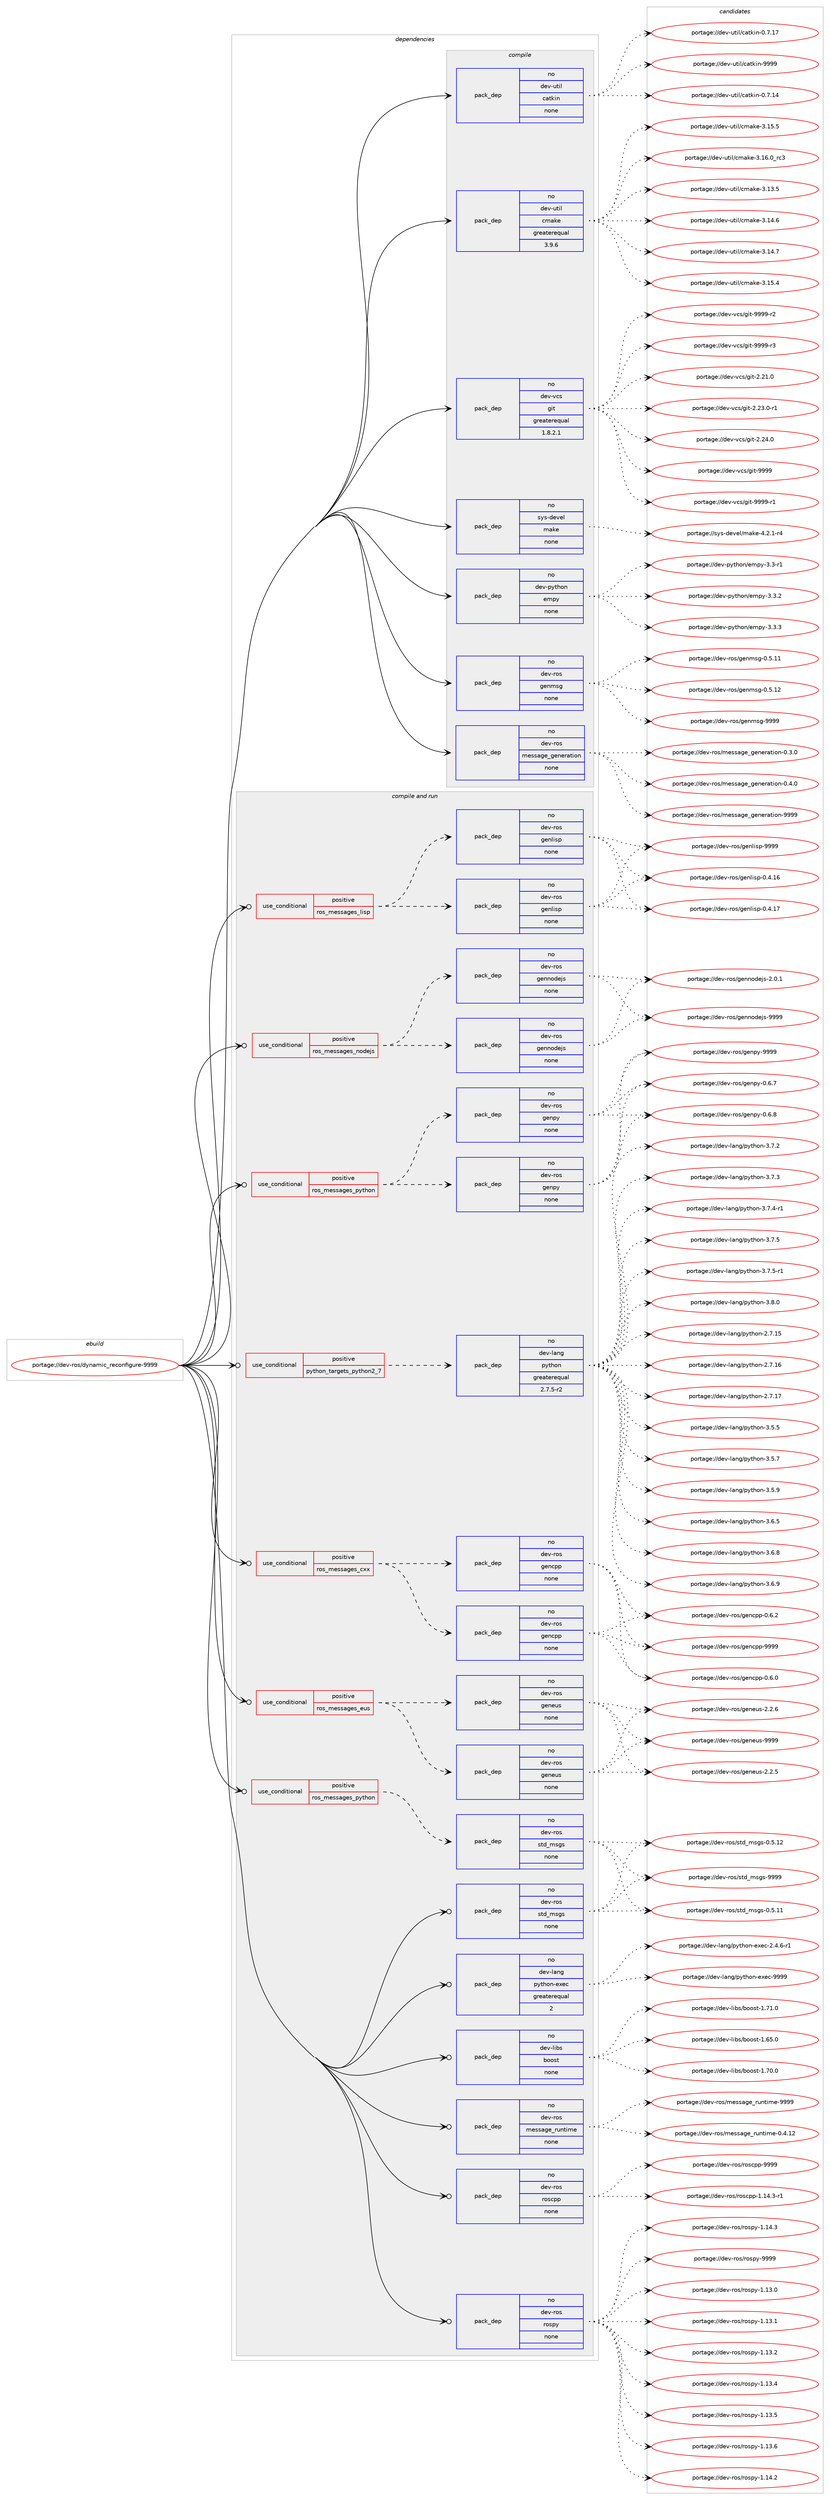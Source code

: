 digraph prolog {

# *************
# Graph options
# *************

newrank=true;
concentrate=true;
compound=true;
graph [rankdir=LR,fontname=Helvetica,fontsize=10,ranksep=1.5];#, ranksep=2.5, nodesep=0.2];
edge  [arrowhead=vee];
node  [fontname=Helvetica,fontsize=10];

# **********
# The ebuild
# **********

subgraph cluster_leftcol {
color=gray;
rank=same;
label=<<i>ebuild</i>>;
id [label="portage://dev-ros/dynamic_reconfigure-9999", color=red, width=4, href="../dev-ros/dynamic_reconfigure-9999.svg"];
}

# ****************
# The dependencies
# ****************

subgraph cluster_midcol {
color=gray;
label=<<i>dependencies</i>>;
subgraph cluster_compile {
fillcolor="#eeeeee";
style=filled;
label=<<i>compile</i>>;
subgraph pack140625 {
dependency186509 [label=<<TABLE BORDER="0" CELLBORDER="1" CELLSPACING="0" CELLPADDING="4" WIDTH="220"><TR><TD ROWSPAN="6" CELLPADDING="30">pack_dep</TD></TR><TR><TD WIDTH="110">no</TD></TR><TR><TD>dev-python</TD></TR><TR><TD>empy</TD></TR><TR><TD>none</TD></TR><TR><TD></TD></TR></TABLE>>, shape=none, color=blue];
}
id:e -> dependency186509:w [weight=20,style="solid",arrowhead="vee"];
subgraph pack140626 {
dependency186510 [label=<<TABLE BORDER="0" CELLBORDER="1" CELLSPACING="0" CELLPADDING="4" WIDTH="220"><TR><TD ROWSPAN="6" CELLPADDING="30">pack_dep</TD></TR><TR><TD WIDTH="110">no</TD></TR><TR><TD>dev-ros</TD></TR><TR><TD>genmsg</TD></TR><TR><TD>none</TD></TR><TR><TD></TD></TR></TABLE>>, shape=none, color=blue];
}
id:e -> dependency186510:w [weight=20,style="solid",arrowhead="vee"];
subgraph pack140627 {
dependency186511 [label=<<TABLE BORDER="0" CELLBORDER="1" CELLSPACING="0" CELLPADDING="4" WIDTH="220"><TR><TD ROWSPAN="6" CELLPADDING="30">pack_dep</TD></TR><TR><TD WIDTH="110">no</TD></TR><TR><TD>dev-ros</TD></TR><TR><TD>message_generation</TD></TR><TR><TD>none</TD></TR><TR><TD></TD></TR></TABLE>>, shape=none, color=blue];
}
id:e -> dependency186511:w [weight=20,style="solid",arrowhead="vee"];
subgraph pack140628 {
dependency186512 [label=<<TABLE BORDER="0" CELLBORDER="1" CELLSPACING="0" CELLPADDING="4" WIDTH="220"><TR><TD ROWSPAN="6" CELLPADDING="30">pack_dep</TD></TR><TR><TD WIDTH="110">no</TD></TR><TR><TD>dev-util</TD></TR><TR><TD>catkin</TD></TR><TR><TD>none</TD></TR><TR><TD></TD></TR></TABLE>>, shape=none, color=blue];
}
id:e -> dependency186512:w [weight=20,style="solid",arrowhead="vee"];
subgraph pack140629 {
dependency186513 [label=<<TABLE BORDER="0" CELLBORDER="1" CELLSPACING="0" CELLPADDING="4" WIDTH="220"><TR><TD ROWSPAN="6" CELLPADDING="30">pack_dep</TD></TR><TR><TD WIDTH="110">no</TD></TR><TR><TD>dev-util</TD></TR><TR><TD>cmake</TD></TR><TR><TD>greaterequal</TD></TR><TR><TD>3.9.6</TD></TR></TABLE>>, shape=none, color=blue];
}
id:e -> dependency186513:w [weight=20,style="solid",arrowhead="vee"];
subgraph pack140630 {
dependency186514 [label=<<TABLE BORDER="0" CELLBORDER="1" CELLSPACING="0" CELLPADDING="4" WIDTH="220"><TR><TD ROWSPAN="6" CELLPADDING="30">pack_dep</TD></TR><TR><TD WIDTH="110">no</TD></TR><TR><TD>dev-vcs</TD></TR><TR><TD>git</TD></TR><TR><TD>greaterequal</TD></TR><TR><TD>1.8.2.1</TD></TR></TABLE>>, shape=none, color=blue];
}
id:e -> dependency186514:w [weight=20,style="solid",arrowhead="vee"];
subgraph pack140631 {
dependency186515 [label=<<TABLE BORDER="0" CELLBORDER="1" CELLSPACING="0" CELLPADDING="4" WIDTH="220"><TR><TD ROWSPAN="6" CELLPADDING="30">pack_dep</TD></TR><TR><TD WIDTH="110">no</TD></TR><TR><TD>sys-devel</TD></TR><TR><TD>make</TD></TR><TR><TD>none</TD></TR><TR><TD></TD></TR></TABLE>>, shape=none, color=blue];
}
id:e -> dependency186515:w [weight=20,style="solid",arrowhead="vee"];
}
subgraph cluster_compileandrun {
fillcolor="#eeeeee";
style=filled;
label=<<i>compile and run</i>>;
subgraph cond42454 {
dependency186516 [label=<<TABLE BORDER="0" CELLBORDER="1" CELLSPACING="0" CELLPADDING="4"><TR><TD ROWSPAN="3" CELLPADDING="10">use_conditional</TD></TR><TR><TD>positive</TD></TR><TR><TD>python_targets_python2_7</TD></TR></TABLE>>, shape=none, color=red];
subgraph pack140632 {
dependency186517 [label=<<TABLE BORDER="0" CELLBORDER="1" CELLSPACING="0" CELLPADDING="4" WIDTH="220"><TR><TD ROWSPAN="6" CELLPADDING="30">pack_dep</TD></TR><TR><TD WIDTH="110">no</TD></TR><TR><TD>dev-lang</TD></TR><TR><TD>python</TD></TR><TR><TD>greaterequal</TD></TR><TR><TD>2.7.5-r2</TD></TR></TABLE>>, shape=none, color=blue];
}
dependency186516:e -> dependency186517:w [weight=20,style="dashed",arrowhead="vee"];
}
id:e -> dependency186516:w [weight=20,style="solid",arrowhead="odotvee"];
subgraph cond42455 {
dependency186518 [label=<<TABLE BORDER="0" CELLBORDER="1" CELLSPACING="0" CELLPADDING="4"><TR><TD ROWSPAN="3" CELLPADDING="10">use_conditional</TD></TR><TR><TD>positive</TD></TR><TR><TD>ros_messages_cxx</TD></TR></TABLE>>, shape=none, color=red];
subgraph pack140633 {
dependency186519 [label=<<TABLE BORDER="0" CELLBORDER="1" CELLSPACING="0" CELLPADDING="4" WIDTH="220"><TR><TD ROWSPAN="6" CELLPADDING="30">pack_dep</TD></TR><TR><TD WIDTH="110">no</TD></TR><TR><TD>dev-ros</TD></TR><TR><TD>gencpp</TD></TR><TR><TD>none</TD></TR><TR><TD></TD></TR></TABLE>>, shape=none, color=blue];
}
dependency186518:e -> dependency186519:w [weight=20,style="dashed",arrowhead="vee"];
subgraph pack140634 {
dependency186520 [label=<<TABLE BORDER="0" CELLBORDER="1" CELLSPACING="0" CELLPADDING="4" WIDTH="220"><TR><TD ROWSPAN="6" CELLPADDING="30">pack_dep</TD></TR><TR><TD WIDTH="110">no</TD></TR><TR><TD>dev-ros</TD></TR><TR><TD>gencpp</TD></TR><TR><TD>none</TD></TR><TR><TD></TD></TR></TABLE>>, shape=none, color=blue];
}
dependency186518:e -> dependency186520:w [weight=20,style="dashed",arrowhead="vee"];
}
id:e -> dependency186518:w [weight=20,style="solid",arrowhead="odotvee"];
subgraph cond42456 {
dependency186521 [label=<<TABLE BORDER="0" CELLBORDER="1" CELLSPACING="0" CELLPADDING="4"><TR><TD ROWSPAN="3" CELLPADDING="10">use_conditional</TD></TR><TR><TD>positive</TD></TR><TR><TD>ros_messages_eus</TD></TR></TABLE>>, shape=none, color=red];
subgraph pack140635 {
dependency186522 [label=<<TABLE BORDER="0" CELLBORDER="1" CELLSPACING="0" CELLPADDING="4" WIDTH="220"><TR><TD ROWSPAN="6" CELLPADDING="30">pack_dep</TD></TR><TR><TD WIDTH="110">no</TD></TR><TR><TD>dev-ros</TD></TR><TR><TD>geneus</TD></TR><TR><TD>none</TD></TR><TR><TD></TD></TR></TABLE>>, shape=none, color=blue];
}
dependency186521:e -> dependency186522:w [weight=20,style="dashed",arrowhead="vee"];
subgraph pack140636 {
dependency186523 [label=<<TABLE BORDER="0" CELLBORDER="1" CELLSPACING="0" CELLPADDING="4" WIDTH="220"><TR><TD ROWSPAN="6" CELLPADDING="30">pack_dep</TD></TR><TR><TD WIDTH="110">no</TD></TR><TR><TD>dev-ros</TD></TR><TR><TD>geneus</TD></TR><TR><TD>none</TD></TR><TR><TD></TD></TR></TABLE>>, shape=none, color=blue];
}
dependency186521:e -> dependency186523:w [weight=20,style="dashed",arrowhead="vee"];
}
id:e -> dependency186521:w [weight=20,style="solid",arrowhead="odotvee"];
subgraph cond42457 {
dependency186524 [label=<<TABLE BORDER="0" CELLBORDER="1" CELLSPACING="0" CELLPADDING="4"><TR><TD ROWSPAN="3" CELLPADDING="10">use_conditional</TD></TR><TR><TD>positive</TD></TR><TR><TD>ros_messages_lisp</TD></TR></TABLE>>, shape=none, color=red];
subgraph pack140637 {
dependency186525 [label=<<TABLE BORDER="0" CELLBORDER="1" CELLSPACING="0" CELLPADDING="4" WIDTH="220"><TR><TD ROWSPAN="6" CELLPADDING="30">pack_dep</TD></TR><TR><TD WIDTH="110">no</TD></TR><TR><TD>dev-ros</TD></TR><TR><TD>genlisp</TD></TR><TR><TD>none</TD></TR><TR><TD></TD></TR></TABLE>>, shape=none, color=blue];
}
dependency186524:e -> dependency186525:w [weight=20,style="dashed",arrowhead="vee"];
subgraph pack140638 {
dependency186526 [label=<<TABLE BORDER="0" CELLBORDER="1" CELLSPACING="0" CELLPADDING="4" WIDTH="220"><TR><TD ROWSPAN="6" CELLPADDING="30">pack_dep</TD></TR><TR><TD WIDTH="110">no</TD></TR><TR><TD>dev-ros</TD></TR><TR><TD>genlisp</TD></TR><TR><TD>none</TD></TR><TR><TD></TD></TR></TABLE>>, shape=none, color=blue];
}
dependency186524:e -> dependency186526:w [weight=20,style="dashed",arrowhead="vee"];
}
id:e -> dependency186524:w [weight=20,style="solid",arrowhead="odotvee"];
subgraph cond42458 {
dependency186527 [label=<<TABLE BORDER="0" CELLBORDER="1" CELLSPACING="0" CELLPADDING="4"><TR><TD ROWSPAN="3" CELLPADDING="10">use_conditional</TD></TR><TR><TD>positive</TD></TR><TR><TD>ros_messages_nodejs</TD></TR></TABLE>>, shape=none, color=red];
subgraph pack140639 {
dependency186528 [label=<<TABLE BORDER="0" CELLBORDER="1" CELLSPACING="0" CELLPADDING="4" WIDTH="220"><TR><TD ROWSPAN="6" CELLPADDING="30">pack_dep</TD></TR><TR><TD WIDTH="110">no</TD></TR><TR><TD>dev-ros</TD></TR><TR><TD>gennodejs</TD></TR><TR><TD>none</TD></TR><TR><TD></TD></TR></TABLE>>, shape=none, color=blue];
}
dependency186527:e -> dependency186528:w [weight=20,style="dashed",arrowhead="vee"];
subgraph pack140640 {
dependency186529 [label=<<TABLE BORDER="0" CELLBORDER="1" CELLSPACING="0" CELLPADDING="4" WIDTH="220"><TR><TD ROWSPAN="6" CELLPADDING="30">pack_dep</TD></TR><TR><TD WIDTH="110">no</TD></TR><TR><TD>dev-ros</TD></TR><TR><TD>gennodejs</TD></TR><TR><TD>none</TD></TR><TR><TD></TD></TR></TABLE>>, shape=none, color=blue];
}
dependency186527:e -> dependency186529:w [weight=20,style="dashed",arrowhead="vee"];
}
id:e -> dependency186527:w [weight=20,style="solid",arrowhead="odotvee"];
subgraph cond42459 {
dependency186530 [label=<<TABLE BORDER="0" CELLBORDER="1" CELLSPACING="0" CELLPADDING="4"><TR><TD ROWSPAN="3" CELLPADDING="10">use_conditional</TD></TR><TR><TD>positive</TD></TR><TR><TD>ros_messages_python</TD></TR></TABLE>>, shape=none, color=red];
subgraph pack140641 {
dependency186531 [label=<<TABLE BORDER="0" CELLBORDER="1" CELLSPACING="0" CELLPADDING="4" WIDTH="220"><TR><TD ROWSPAN="6" CELLPADDING="30">pack_dep</TD></TR><TR><TD WIDTH="110">no</TD></TR><TR><TD>dev-ros</TD></TR><TR><TD>genpy</TD></TR><TR><TD>none</TD></TR><TR><TD></TD></TR></TABLE>>, shape=none, color=blue];
}
dependency186530:e -> dependency186531:w [weight=20,style="dashed",arrowhead="vee"];
subgraph pack140642 {
dependency186532 [label=<<TABLE BORDER="0" CELLBORDER="1" CELLSPACING="0" CELLPADDING="4" WIDTH="220"><TR><TD ROWSPAN="6" CELLPADDING="30">pack_dep</TD></TR><TR><TD WIDTH="110">no</TD></TR><TR><TD>dev-ros</TD></TR><TR><TD>genpy</TD></TR><TR><TD>none</TD></TR><TR><TD></TD></TR></TABLE>>, shape=none, color=blue];
}
dependency186530:e -> dependency186532:w [weight=20,style="dashed",arrowhead="vee"];
}
id:e -> dependency186530:w [weight=20,style="solid",arrowhead="odotvee"];
subgraph cond42460 {
dependency186533 [label=<<TABLE BORDER="0" CELLBORDER="1" CELLSPACING="0" CELLPADDING="4"><TR><TD ROWSPAN="3" CELLPADDING="10">use_conditional</TD></TR><TR><TD>positive</TD></TR><TR><TD>ros_messages_python</TD></TR></TABLE>>, shape=none, color=red];
subgraph pack140643 {
dependency186534 [label=<<TABLE BORDER="0" CELLBORDER="1" CELLSPACING="0" CELLPADDING="4" WIDTH="220"><TR><TD ROWSPAN="6" CELLPADDING="30">pack_dep</TD></TR><TR><TD WIDTH="110">no</TD></TR><TR><TD>dev-ros</TD></TR><TR><TD>std_msgs</TD></TR><TR><TD>none</TD></TR><TR><TD></TD></TR></TABLE>>, shape=none, color=blue];
}
dependency186533:e -> dependency186534:w [weight=20,style="dashed",arrowhead="vee"];
}
id:e -> dependency186533:w [weight=20,style="solid",arrowhead="odotvee"];
subgraph pack140644 {
dependency186535 [label=<<TABLE BORDER="0" CELLBORDER="1" CELLSPACING="0" CELLPADDING="4" WIDTH="220"><TR><TD ROWSPAN="6" CELLPADDING="30">pack_dep</TD></TR><TR><TD WIDTH="110">no</TD></TR><TR><TD>dev-lang</TD></TR><TR><TD>python-exec</TD></TR><TR><TD>greaterequal</TD></TR><TR><TD>2</TD></TR></TABLE>>, shape=none, color=blue];
}
id:e -> dependency186535:w [weight=20,style="solid",arrowhead="odotvee"];
subgraph pack140645 {
dependency186536 [label=<<TABLE BORDER="0" CELLBORDER="1" CELLSPACING="0" CELLPADDING="4" WIDTH="220"><TR><TD ROWSPAN="6" CELLPADDING="30">pack_dep</TD></TR><TR><TD WIDTH="110">no</TD></TR><TR><TD>dev-libs</TD></TR><TR><TD>boost</TD></TR><TR><TD>none</TD></TR><TR><TD></TD></TR></TABLE>>, shape=none, color=blue];
}
id:e -> dependency186536:w [weight=20,style="solid",arrowhead="odotvee"];
subgraph pack140646 {
dependency186537 [label=<<TABLE BORDER="0" CELLBORDER="1" CELLSPACING="0" CELLPADDING="4" WIDTH="220"><TR><TD ROWSPAN="6" CELLPADDING="30">pack_dep</TD></TR><TR><TD WIDTH="110">no</TD></TR><TR><TD>dev-ros</TD></TR><TR><TD>message_runtime</TD></TR><TR><TD>none</TD></TR><TR><TD></TD></TR></TABLE>>, shape=none, color=blue];
}
id:e -> dependency186537:w [weight=20,style="solid",arrowhead="odotvee"];
subgraph pack140647 {
dependency186538 [label=<<TABLE BORDER="0" CELLBORDER="1" CELLSPACING="0" CELLPADDING="4" WIDTH="220"><TR><TD ROWSPAN="6" CELLPADDING="30">pack_dep</TD></TR><TR><TD WIDTH="110">no</TD></TR><TR><TD>dev-ros</TD></TR><TR><TD>roscpp</TD></TR><TR><TD>none</TD></TR><TR><TD></TD></TR></TABLE>>, shape=none, color=blue];
}
id:e -> dependency186538:w [weight=20,style="solid",arrowhead="odotvee"];
subgraph pack140648 {
dependency186539 [label=<<TABLE BORDER="0" CELLBORDER="1" CELLSPACING="0" CELLPADDING="4" WIDTH="220"><TR><TD ROWSPAN="6" CELLPADDING="30">pack_dep</TD></TR><TR><TD WIDTH="110">no</TD></TR><TR><TD>dev-ros</TD></TR><TR><TD>rospy</TD></TR><TR><TD>none</TD></TR><TR><TD></TD></TR></TABLE>>, shape=none, color=blue];
}
id:e -> dependency186539:w [weight=20,style="solid",arrowhead="odotvee"];
subgraph pack140649 {
dependency186540 [label=<<TABLE BORDER="0" CELLBORDER="1" CELLSPACING="0" CELLPADDING="4" WIDTH="220"><TR><TD ROWSPAN="6" CELLPADDING="30">pack_dep</TD></TR><TR><TD WIDTH="110">no</TD></TR><TR><TD>dev-ros</TD></TR><TR><TD>std_msgs</TD></TR><TR><TD>none</TD></TR><TR><TD></TD></TR></TABLE>>, shape=none, color=blue];
}
id:e -> dependency186540:w [weight=20,style="solid",arrowhead="odotvee"];
}
subgraph cluster_run {
fillcolor="#eeeeee";
style=filled;
label=<<i>run</i>>;
}
}

# **************
# The candidates
# **************

subgraph cluster_choices {
rank=same;
color=gray;
label=<<i>candidates</i>>;

subgraph choice140625 {
color=black;
nodesep=1;
choiceportage1001011184511212111610411111047101109112121455146514511449 [label="portage://dev-python/empy-3.3-r1", color=red, width=4,href="../dev-python/empy-3.3-r1.svg"];
choiceportage1001011184511212111610411111047101109112121455146514650 [label="portage://dev-python/empy-3.3.2", color=red, width=4,href="../dev-python/empy-3.3.2.svg"];
choiceportage1001011184511212111610411111047101109112121455146514651 [label="portage://dev-python/empy-3.3.3", color=red, width=4,href="../dev-python/empy-3.3.3.svg"];
dependency186509:e -> choiceportage1001011184511212111610411111047101109112121455146514511449:w [style=dotted,weight="100"];
dependency186509:e -> choiceportage1001011184511212111610411111047101109112121455146514650:w [style=dotted,weight="100"];
dependency186509:e -> choiceportage1001011184511212111610411111047101109112121455146514651:w [style=dotted,weight="100"];
}
subgraph choice140626 {
color=black;
nodesep=1;
choiceportage100101118451141111154710310111010911510345484653464949 [label="portage://dev-ros/genmsg-0.5.11", color=red, width=4,href="../dev-ros/genmsg-0.5.11.svg"];
choiceportage100101118451141111154710310111010911510345484653464950 [label="portage://dev-ros/genmsg-0.5.12", color=red, width=4,href="../dev-ros/genmsg-0.5.12.svg"];
choiceportage10010111845114111115471031011101091151034557575757 [label="portage://dev-ros/genmsg-9999", color=red, width=4,href="../dev-ros/genmsg-9999.svg"];
dependency186510:e -> choiceportage100101118451141111154710310111010911510345484653464949:w [style=dotted,weight="100"];
dependency186510:e -> choiceportage100101118451141111154710310111010911510345484653464950:w [style=dotted,weight="100"];
dependency186510:e -> choiceportage10010111845114111115471031011101091151034557575757:w [style=dotted,weight="100"];
}
subgraph choice140627 {
color=black;
nodesep=1;
choiceportage1001011184511411111547109101115115971031019510310111010111497116105111110454846514648 [label="portage://dev-ros/message_generation-0.3.0", color=red, width=4,href="../dev-ros/message_generation-0.3.0.svg"];
choiceportage1001011184511411111547109101115115971031019510310111010111497116105111110454846524648 [label="portage://dev-ros/message_generation-0.4.0", color=red, width=4,href="../dev-ros/message_generation-0.4.0.svg"];
choiceportage10010111845114111115471091011151159710310195103101110101114971161051111104557575757 [label="portage://dev-ros/message_generation-9999", color=red, width=4,href="../dev-ros/message_generation-9999.svg"];
dependency186511:e -> choiceportage1001011184511411111547109101115115971031019510310111010111497116105111110454846514648:w [style=dotted,weight="100"];
dependency186511:e -> choiceportage1001011184511411111547109101115115971031019510310111010111497116105111110454846524648:w [style=dotted,weight="100"];
dependency186511:e -> choiceportage10010111845114111115471091011151159710310195103101110101114971161051111104557575757:w [style=dotted,weight="100"];
}
subgraph choice140628 {
color=black;
nodesep=1;
choiceportage1001011184511711610510847999711610710511045484655464952 [label="portage://dev-util/catkin-0.7.14", color=red, width=4,href="../dev-util/catkin-0.7.14.svg"];
choiceportage1001011184511711610510847999711610710511045484655464955 [label="portage://dev-util/catkin-0.7.17", color=red, width=4,href="../dev-util/catkin-0.7.17.svg"];
choiceportage100101118451171161051084799971161071051104557575757 [label="portage://dev-util/catkin-9999", color=red, width=4,href="../dev-util/catkin-9999.svg"];
dependency186512:e -> choiceportage1001011184511711610510847999711610710511045484655464952:w [style=dotted,weight="100"];
dependency186512:e -> choiceportage1001011184511711610510847999711610710511045484655464955:w [style=dotted,weight="100"];
dependency186512:e -> choiceportage100101118451171161051084799971161071051104557575757:w [style=dotted,weight="100"];
}
subgraph choice140629 {
color=black;
nodesep=1;
choiceportage1001011184511711610510847991099710710145514649514653 [label="portage://dev-util/cmake-3.13.5", color=red, width=4,href="../dev-util/cmake-3.13.5.svg"];
choiceportage1001011184511711610510847991099710710145514649524654 [label="portage://dev-util/cmake-3.14.6", color=red, width=4,href="../dev-util/cmake-3.14.6.svg"];
choiceportage1001011184511711610510847991099710710145514649524655 [label="portage://dev-util/cmake-3.14.7", color=red, width=4,href="../dev-util/cmake-3.14.7.svg"];
choiceportage1001011184511711610510847991099710710145514649534652 [label="portage://dev-util/cmake-3.15.4", color=red, width=4,href="../dev-util/cmake-3.15.4.svg"];
choiceportage1001011184511711610510847991099710710145514649534653 [label="portage://dev-util/cmake-3.15.5", color=red, width=4,href="../dev-util/cmake-3.15.5.svg"];
choiceportage1001011184511711610510847991099710710145514649544648951149951 [label="portage://dev-util/cmake-3.16.0_rc3", color=red, width=4,href="../dev-util/cmake-3.16.0_rc3.svg"];
dependency186513:e -> choiceportage1001011184511711610510847991099710710145514649514653:w [style=dotted,weight="100"];
dependency186513:e -> choiceportage1001011184511711610510847991099710710145514649524654:w [style=dotted,weight="100"];
dependency186513:e -> choiceportage1001011184511711610510847991099710710145514649524655:w [style=dotted,weight="100"];
dependency186513:e -> choiceportage1001011184511711610510847991099710710145514649534652:w [style=dotted,weight="100"];
dependency186513:e -> choiceportage1001011184511711610510847991099710710145514649534653:w [style=dotted,weight="100"];
dependency186513:e -> choiceportage1001011184511711610510847991099710710145514649544648951149951:w [style=dotted,weight="100"];
}
subgraph choice140630 {
color=black;
nodesep=1;
choiceportage10010111845118991154710310511645504650494648 [label="portage://dev-vcs/git-2.21.0", color=red, width=4,href="../dev-vcs/git-2.21.0.svg"];
choiceportage100101118451189911547103105116455046505146484511449 [label="portage://dev-vcs/git-2.23.0-r1", color=red, width=4,href="../dev-vcs/git-2.23.0-r1.svg"];
choiceportage10010111845118991154710310511645504650524648 [label="portage://dev-vcs/git-2.24.0", color=red, width=4,href="../dev-vcs/git-2.24.0.svg"];
choiceportage1001011184511899115471031051164557575757 [label="portage://dev-vcs/git-9999", color=red, width=4,href="../dev-vcs/git-9999.svg"];
choiceportage10010111845118991154710310511645575757574511449 [label="portage://dev-vcs/git-9999-r1", color=red, width=4,href="../dev-vcs/git-9999-r1.svg"];
choiceportage10010111845118991154710310511645575757574511450 [label="portage://dev-vcs/git-9999-r2", color=red, width=4,href="../dev-vcs/git-9999-r2.svg"];
choiceportage10010111845118991154710310511645575757574511451 [label="portage://dev-vcs/git-9999-r3", color=red, width=4,href="../dev-vcs/git-9999-r3.svg"];
dependency186514:e -> choiceportage10010111845118991154710310511645504650494648:w [style=dotted,weight="100"];
dependency186514:e -> choiceportage100101118451189911547103105116455046505146484511449:w [style=dotted,weight="100"];
dependency186514:e -> choiceportage10010111845118991154710310511645504650524648:w [style=dotted,weight="100"];
dependency186514:e -> choiceportage1001011184511899115471031051164557575757:w [style=dotted,weight="100"];
dependency186514:e -> choiceportage10010111845118991154710310511645575757574511449:w [style=dotted,weight="100"];
dependency186514:e -> choiceportage10010111845118991154710310511645575757574511450:w [style=dotted,weight="100"];
dependency186514:e -> choiceportage10010111845118991154710310511645575757574511451:w [style=dotted,weight="100"];
}
subgraph choice140631 {
color=black;
nodesep=1;
choiceportage1151211154510010111810110847109971071014552465046494511452 [label="portage://sys-devel/make-4.2.1-r4", color=red, width=4,href="../sys-devel/make-4.2.1-r4.svg"];
dependency186515:e -> choiceportage1151211154510010111810110847109971071014552465046494511452:w [style=dotted,weight="100"];
}
subgraph choice140632 {
color=black;
nodesep=1;
choiceportage10010111845108971101034711212111610411111045504655464953 [label="portage://dev-lang/python-2.7.15", color=red, width=4,href="../dev-lang/python-2.7.15.svg"];
choiceportage10010111845108971101034711212111610411111045504655464954 [label="portage://dev-lang/python-2.7.16", color=red, width=4,href="../dev-lang/python-2.7.16.svg"];
choiceportage10010111845108971101034711212111610411111045504655464955 [label="portage://dev-lang/python-2.7.17", color=red, width=4,href="../dev-lang/python-2.7.17.svg"];
choiceportage100101118451089711010347112121116104111110455146534653 [label="portage://dev-lang/python-3.5.5", color=red, width=4,href="../dev-lang/python-3.5.5.svg"];
choiceportage100101118451089711010347112121116104111110455146534655 [label="portage://dev-lang/python-3.5.7", color=red, width=4,href="../dev-lang/python-3.5.7.svg"];
choiceportage100101118451089711010347112121116104111110455146534657 [label="portage://dev-lang/python-3.5.9", color=red, width=4,href="../dev-lang/python-3.5.9.svg"];
choiceportage100101118451089711010347112121116104111110455146544653 [label="portage://dev-lang/python-3.6.5", color=red, width=4,href="../dev-lang/python-3.6.5.svg"];
choiceportage100101118451089711010347112121116104111110455146544656 [label="portage://dev-lang/python-3.6.8", color=red, width=4,href="../dev-lang/python-3.6.8.svg"];
choiceportage100101118451089711010347112121116104111110455146544657 [label="portage://dev-lang/python-3.6.9", color=red, width=4,href="../dev-lang/python-3.6.9.svg"];
choiceportage100101118451089711010347112121116104111110455146554650 [label="portage://dev-lang/python-3.7.2", color=red, width=4,href="../dev-lang/python-3.7.2.svg"];
choiceportage100101118451089711010347112121116104111110455146554651 [label="portage://dev-lang/python-3.7.3", color=red, width=4,href="../dev-lang/python-3.7.3.svg"];
choiceportage1001011184510897110103471121211161041111104551465546524511449 [label="portage://dev-lang/python-3.7.4-r1", color=red, width=4,href="../dev-lang/python-3.7.4-r1.svg"];
choiceportage100101118451089711010347112121116104111110455146554653 [label="portage://dev-lang/python-3.7.5", color=red, width=4,href="../dev-lang/python-3.7.5.svg"];
choiceportage1001011184510897110103471121211161041111104551465546534511449 [label="portage://dev-lang/python-3.7.5-r1", color=red, width=4,href="../dev-lang/python-3.7.5-r1.svg"];
choiceportage100101118451089711010347112121116104111110455146564648 [label="portage://dev-lang/python-3.8.0", color=red, width=4,href="../dev-lang/python-3.8.0.svg"];
dependency186517:e -> choiceportage10010111845108971101034711212111610411111045504655464953:w [style=dotted,weight="100"];
dependency186517:e -> choiceportage10010111845108971101034711212111610411111045504655464954:w [style=dotted,weight="100"];
dependency186517:e -> choiceportage10010111845108971101034711212111610411111045504655464955:w [style=dotted,weight="100"];
dependency186517:e -> choiceportage100101118451089711010347112121116104111110455146534653:w [style=dotted,weight="100"];
dependency186517:e -> choiceportage100101118451089711010347112121116104111110455146534655:w [style=dotted,weight="100"];
dependency186517:e -> choiceportage100101118451089711010347112121116104111110455146534657:w [style=dotted,weight="100"];
dependency186517:e -> choiceportage100101118451089711010347112121116104111110455146544653:w [style=dotted,weight="100"];
dependency186517:e -> choiceportage100101118451089711010347112121116104111110455146544656:w [style=dotted,weight="100"];
dependency186517:e -> choiceportage100101118451089711010347112121116104111110455146544657:w [style=dotted,weight="100"];
dependency186517:e -> choiceportage100101118451089711010347112121116104111110455146554650:w [style=dotted,weight="100"];
dependency186517:e -> choiceportage100101118451089711010347112121116104111110455146554651:w [style=dotted,weight="100"];
dependency186517:e -> choiceportage1001011184510897110103471121211161041111104551465546524511449:w [style=dotted,weight="100"];
dependency186517:e -> choiceportage100101118451089711010347112121116104111110455146554653:w [style=dotted,weight="100"];
dependency186517:e -> choiceportage1001011184510897110103471121211161041111104551465546534511449:w [style=dotted,weight="100"];
dependency186517:e -> choiceportage100101118451089711010347112121116104111110455146564648:w [style=dotted,weight="100"];
}
subgraph choice140633 {
color=black;
nodesep=1;
choiceportage100101118451141111154710310111099112112454846544648 [label="portage://dev-ros/gencpp-0.6.0", color=red, width=4,href="../dev-ros/gencpp-0.6.0.svg"];
choiceportage100101118451141111154710310111099112112454846544650 [label="portage://dev-ros/gencpp-0.6.2", color=red, width=4,href="../dev-ros/gencpp-0.6.2.svg"];
choiceportage1001011184511411111547103101110991121124557575757 [label="portage://dev-ros/gencpp-9999", color=red, width=4,href="../dev-ros/gencpp-9999.svg"];
dependency186519:e -> choiceportage100101118451141111154710310111099112112454846544648:w [style=dotted,weight="100"];
dependency186519:e -> choiceportage100101118451141111154710310111099112112454846544650:w [style=dotted,weight="100"];
dependency186519:e -> choiceportage1001011184511411111547103101110991121124557575757:w [style=dotted,weight="100"];
}
subgraph choice140634 {
color=black;
nodesep=1;
choiceportage100101118451141111154710310111099112112454846544648 [label="portage://dev-ros/gencpp-0.6.0", color=red, width=4,href="../dev-ros/gencpp-0.6.0.svg"];
choiceportage100101118451141111154710310111099112112454846544650 [label="portage://dev-ros/gencpp-0.6.2", color=red, width=4,href="../dev-ros/gencpp-0.6.2.svg"];
choiceportage1001011184511411111547103101110991121124557575757 [label="portage://dev-ros/gencpp-9999", color=red, width=4,href="../dev-ros/gencpp-9999.svg"];
dependency186520:e -> choiceportage100101118451141111154710310111099112112454846544648:w [style=dotted,weight="100"];
dependency186520:e -> choiceportage100101118451141111154710310111099112112454846544650:w [style=dotted,weight="100"];
dependency186520:e -> choiceportage1001011184511411111547103101110991121124557575757:w [style=dotted,weight="100"];
}
subgraph choice140635 {
color=black;
nodesep=1;
choiceportage1001011184511411111547103101110101117115455046504653 [label="portage://dev-ros/geneus-2.2.5", color=red, width=4,href="../dev-ros/geneus-2.2.5.svg"];
choiceportage1001011184511411111547103101110101117115455046504654 [label="portage://dev-ros/geneus-2.2.6", color=red, width=4,href="../dev-ros/geneus-2.2.6.svg"];
choiceportage10010111845114111115471031011101011171154557575757 [label="portage://dev-ros/geneus-9999", color=red, width=4,href="../dev-ros/geneus-9999.svg"];
dependency186522:e -> choiceportage1001011184511411111547103101110101117115455046504653:w [style=dotted,weight="100"];
dependency186522:e -> choiceportage1001011184511411111547103101110101117115455046504654:w [style=dotted,weight="100"];
dependency186522:e -> choiceportage10010111845114111115471031011101011171154557575757:w [style=dotted,weight="100"];
}
subgraph choice140636 {
color=black;
nodesep=1;
choiceportage1001011184511411111547103101110101117115455046504653 [label="portage://dev-ros/geneus-2.2.5", color=red, width=4,href="../dev-ros/geneus-2.2.5.svg"];
choiceportage1001011184511411111547103101110101117115455046504654 [label="portage://dev-ros/geneus-2.2.6", color=red, width=4,href="../dev-ros/geneus-2.2.6.svg"];
choiceportage10010111845114111115471031011101011171154557575757 [label="portage://dev-ros/geneus-9999", color=red, width=4,href="../dev-ros/geneus-9999.svg"];
dependency186523:e -> choiceportage1001011184511411111547103101110101117115455046504653:w [style=dotted,weight="100"];
dependency186523:e -> choiceportage1001011184511411111547103101110101117115455046504654:w [style=dotted,weight="100"];
dependency186523:e -> choiceportage10010111845114111115471031011101011171154557575757:w [style=dotted,weight="100"];
}
subgraph choice140637 {
color=black;
nodesep=1;
choiceportage100101118451141111154710310111010810511511245484652464954 [label="portage://dev-ros/genlisp-0.4.16", color=red, width=4,href="../dev-ros/genlisp-0.4.16.svg"];
choiceportage100101118451141111154710310111010810511511245484652464955 [label="portage://dev-ros/genlisp-0.4.17", color=red, width=4,href="../dev-ros/genlisp-0.4.17.svg"];
choiceportage10010111845114111115471031011101081051151124557575757 [label="portage://dev-ros/genlisp-9999", color=red, width=4,href="../dev-ros/genlisp-9999.svg"];
dependency186525:e -> choiceportage100101118451141111154710310111010810511511245484652464954:w [style=dotted,weight="100"];
dependency186525:e -> choiceportage100101118451141111154710310111010810511511245484652464955:w [style=dotted,weight="100"];
dependency186525:e -> choiceportage10010111845114111115471031011101081051151124557575757:w [style=dotted,weight="100"];
}
subgraph choice140638 {
color=black;
nodesep=1;
choiceportage100101118451141111154710310111010810511511245484652464954 [label="portage://dev-ros/genlisp-0.4.16", color=red, width=4,href="../dev-ros/genlisp-0.4.16.svg"];
choiceportage100101118451141111154710310111010810511511245484652464955 [label="portage://dev-ros/genlisp-0.4.17", color=red, width=4,href="../dev-ros/genlisp-0.4.17.svg"];
choiceportage10010111845114111115471031011101081051151124557575757 [label="portage://dev-ros/genlisp-9999", color=red, width=4,href="../dev-ros/genlisp-9999.svg"];
dependency186526:e -> choiceportage100101118451141111154710310111010810511511245484652464954:w [style=dotted,weight="100"];
dependency186526:e -> choiceportage100101118451141111154710310111010810511511245484652464955:w [style=dotted,weight="100"];
dependency186526:e -> choiceportage10010111845114111115471031011101081051151124557575757:w [style=dotted,weight="100"];
}
subgraph choice140639 {
color=black;
nodesep=1;
choiceportage1001011184511411111547103101110110111100101106115455046484649 [label="portage://dev-ros/gennodejs-2.0.1", color=red, width=4,href="../dev-ros/gennodejs-2.0.1.svg"];
choiceportage10010111845114111115471031011101101111001011061154557575757 [label="portage://dev-ros/gennodejs-9999", color=red, width=4,href="../dev-ros/gennodejs-9999.svg"];
dependency186528:e -> choiceportage1001011184511411111547103101110110111100101106115455046484649:w [style=dotted,weight="100"];
dependency186528:e -> choiceportage10010111845114111115471031011101101111001011061154557575757:w [style=dotted,weight="100"];
}
subgraph choice140640 {
color=black;
nodesep=1;
choiceportage1001011184511411111547103101110110111100101106115455046484649 [label="portage://dev-ros/gennodejs-2.0.1", color=red, width=4,href="../dev-ros/gennodejs-2.0.1.svg"];
choiceportage10010111845114111115471031011101101111001011061154557575757 [label="portage://dev-ros/gennodejs-9999", color=red, width=4,href="../dev-ros/gennodejs-9999.svg"];
dependency186529:e -> choiceportage1001011184511411111547103101110110111100101106115455046484649:w [style=dotted,weight="100"];
dependency186529:e -> choiceportage10010111845114111115471031011101101111001011061154557575757:w [style=dotted,weight="100"];
}
subgraph choice140641 {
color=black;
nodesep=1;
choiceportage1001011184511411111547103101110112121454846544655 [label="portage://dev-ros/genpy-0.6.7", color=red, width=4,href="../dev-ros/genpy-0.6.7.svg"];
choiceportage1001011184511411111547103101110112121454846544656 [label="portage://dev-ros/genpy-0.6.8", color=red, width=4,href="../dev-ros/genpy-0.6.8.svg"];
choiceportage10010111845114111115471031011101121214557575757 [label="portage://dev-ros/genpy-9999", color=red, width=4,href="../dev-ros/genpy-9999.svg"];
dependency186531:e -> choiceportage1001011184511411111547103101110112121454846544655:w [style=dotted,weight="100"];
dependency186531:e -> choiceportage1001011184511411111547103101110112121454846544656:w [style=dotted,weight="100"];
dependency186531:e -> choiceportage10010111845114111115471031011101121214557575757:w [style=dotted,weight="100"];
}
subgraph choice140642 {
color=black;
nodesep=1;
choiceportage1001011184511411111547103101110112121454846544655 [label="portage://dev-ros/genpy-0.6.7", color=red, width=4,href="../dev-ros/genpy-0.6.7.svg"];
choiceportage1001011184511411111547103101110112121454846544656 [label="portage://dev-ros/genpy-0.6.8", color=red, width=4,href="../dev-ros/genpy-0.6.8.svg"];
choiceportage10010111845114111115471031011101121214557575757 [label="portage://dev-ros/genpy-9999", color=red, width=4,href="../dev-ros/genpy-9999.svg"];
dependency186532:e -> choiceportage1001011184511411111547103101110112121454846544655:w [style=dotted,weight="100"];
dependency186532:e -> choiceportage1001011184511411111547103101110112121454846544656:w [style=dotted,weight="100"];
dependency186532:e -> choiceportage10010111845114111115471031011101121214557575757:w [style=dotted,weight="100"];
}
subgraph choice140643 {
color=black;
nodesep=1;
choiceportage10010111845114111115471151161009510911510311545484653464949 [label="portage://dev-ros/std_msgs-0.5.11", color=red, width=4,href="../dev-ros/std_msgs-0.5.11.svg"];
choiceportage10010111845114111115471151161009510911510311545484653464950 [label="portage://dev-ros/std_msgs-0.5.12", color=red, width=4,href="../dev-ros/std_msgs-0.5.12.svg"];
choiceportage1001011184511411111547115116100951091151031154557575757 [label="portage://dev-ros/std_msgs-9999", color=red, width=4,href="../dev-ros/std_msgs-9999.svg"];
dependency186534:e -> choiceportage10010111845114111115471151161009510911510311545484653464949:w [style=dotted,weight="100"];
dependency186534:e -> choiceportage10010111845114111115471151161009510911510311545484653464950:w [style=dotted,weight="100"];
dependency186534:e -> choiceportage1001011184511411111547115116100951091151031154557575757:w [style=dotted,weight="100"];
}
subgraph choice140644 {
color=black;
nodesep=1;
choiceportage10010111845108971101034711212111610411111045101120101994550465246544511449 [label="portage://dev-lang/python-exec-2.4.6-r1", color=red, width=4,href="../dev-lang/python-exec-2.4.6-r1.svg"];
choiceportage10010111845108971101034711212111610411111045101120101994557575757 [label="portage://dev-lang/python-exec-9999", color=red, width=4,href="../dev-lang/python-exec-9999.svg"];
dependency186535:e -> choiceportage10010111845108971101034711212111610411111045101120101994550465246544511449:w [style=dotted,weight="100"];
dependency186535:e -> choiceportage10010111845108971101034711212111610411111045101120101994557575757:w [style=dotted,weight="100"];
}
subgraph choice140645 {
color=black;
nodesep=1;
choiceportage1001011184510810598115479811111111511645494654534648 [label="portage://dev-libs/boost-1.65.0", color=red, width=4,href="../dev-libs/boost-1.65.0.svg"];
choiceportage1001011184510810598115479811111111511645494655484648 [label="portage://dev-libs/boost-1.70.0", color=red, width=4,href="../dev-libs/boost-1.70.0.svg"];
choiceportage1001011184510810598115479811111111511645494655494648 [label="portage://dev-libs/boost-1.71.0", color=red, width=4,href="../dev-libs/boost-1.71.0.svg"];
dependency186536:e -> choiceportage1001011184510810598115479811111111511645494654534648:w [style=dotted,weight="100"];
dependency186536:e -> choiceportage1001011184510810598115479811111111511645494655484648:w [style=dotted,weight="100"];
dependency186536:e -> choiceportage1001011184510810598115479811111111511645494655494648:w [style=dotted,weight="100"];
}
subgraph choice140646 {
color=black;
nodesep=1;
choiceportage1001011184511411111547109101115115971031019511411711011610510910145484652464950 [label="portage://dev-ros/message_runtime-0.4.12", color=red, width=4,href="../dev-ros/message_runtime-0.4.12.svg"];
choiceportage100101118451141111154710910111511597103101951141171101161051091014557575757 [label="portage://dev-ros/message_runtime-9999", color=red, width=4,href="../dev-ros/message_runtime-9999.svg"];
dependency186537:e -> choiceportage1001011184511411111547109101115115971031019511411711011610510910145484652464950:w [style=dotted,weight="100"];
dependency186537:e -> choiceportage100101118451141111154710910111511597103101951141171101161051091014557575757:w [style=dotted,weight="100"];
}
subgraph choice140647 {
color=black;
nodesep=1;
choiceportage100101118451141111154711411111599112112454946495246514511449 [label="portage://dev-ros/roscpp-1.14.3-r1", color=red, width=4,href="../dev-ros/roscpp-1.14.3-r1.svg"];
choiceportage1001011184511411111547114111115991121124557575757 [label="portage://dev-ros/roscpp-9999", color=red, width=4,href="../dev-ros/roscpp-9999.svg"];
dependency186538:e -> choiceportage100101118451141111154711411111599112112454946495246514511449:w [style=dotted,weight="100"];
dependency186538:e -> choiceportage1001011184511411111547114111115991121124557575757:w [style=dotted,weight="100"];
}
subgraph choice140648 {
color=black;
nodesep=1;
choiceportage100101118451141111154711411111511212145494649514648 [label="portage://dev-ros/rospy-1.13.0", color=red, width=4,href="../dev-ros/rospy-1.13.0.svg"];
choiceportage100101118451141111154711411111511212145494649514649 [label="portage://dev-ros/rospy-1.13.1", color=red, width=4,href="../dev-ros/rospy-1.13.1.svg"];
choiceportage100101118451141111154711411111511212145494649514650 [label="portage://dev-ros/rospy-1.13.2", color=red, width=4,href="../dev-ros/rospy-1.13.2.svg"];
choiceportage100101118451141111154711411111511212145494649514652 [label="portage://dev-ros/rospy-1.13.4", color=red, width=4,href="../dev-ros/rospy-1.13.4.svg"];
choiceportage100101118451141111154711411111511212145494649514653 [label="portage://dev-ros/rospy-1.13.5", color=red, width=4,href="../dev-ros/rospy-1.13.5.svg"];
choiceportage100101118451141111154711411111511212145494649514654 [label="portage://dev-ros/rospy-1.13.6", color=red, width=4,href="../dev-ros/rospy-1.13.6.svg"];
choiceportage100101118451141111154711411111511212145494649524650 [label="portage://dev-ros/rospy-1.14.2", color=red, width=4,href="../dev-ros/rospy-1.14.2.svg"];
choiceportage100101118451141111154711411111511212145494649524651 [label="portage://dev-ros/rospy-1.14.3", color=red, width=4,href="../dev-ros/rospy-1.14.3.svg"];
choiceportage10010111845114111115471141111151121214557575757 [label="portage://dev-ros/rospy-9999", color=red, width=4,href="../dev-ros/rospy-9999.svg"];
dependency186539:e -> choiceportage100101118451141111154711411111511212145494649514648:w [style=dotted,weight="100"];
dependency186539:e -> choiceportage100101118451141111154711411111511212145494649514649:w [style=dotted,weight="100"];
dependency186539:e -> choiceportage100101118451141111154711411111511212145494649514650:w [style=dotted,weight="100"];
dependency186539:e -> choiceportage100101118451141111154711411111511212145494649514652:w [style=dotted,weight="100"];
dependency186539:e -> choiceportage100101118451141111154711411111511212145494649514653:w [style=dotted,weight="100"];
dependency186539:e -> choiceportage100101118451141111154711411111511212145494649514654:w [style=dotted,weight="100"];
dependency186539:e -> choiceportage100101118451141111154711411111511212145494649524650:w [style=dotted,weight="100"];
dependency186539:e -> choiceportage100101118451141111154711411111511212145494649524651:w [style=dotted,weight="100"];
dependency186539:e -> choiceportage10010111845114111115471141111151121214557575757:w [style=dotted,weight="100"];
}
subgraph choice140649 {
color=black;
nodesep=1;
choiceportage10010111845114111115471151161009510911510311545484653464949 [label="portage://dev-ros/std_msgs-0.5.11", color=red, width=4,href="../dev-ros/std_msgs-0.5.11.svg"];
choiceportage10010111845114111115471151161009510911510311545484653464950 [label="portage://dev-ros/std_msgs-0.5.12", color=red, width=4,href="../dev-ros/std_msgs-0.5.12.svg"];
choiceportage1001011184511411111547115116100951091151031154557575757 [label="portage://dev-ros/std_msgs-9999", color=red, width=4,href="../dev-ros/std_msgs-9999.svg"];
dependency186540:e -> choiceportage10010111845114111115471151161009510911510311545484653464949:w [style=dotted,weight="100"];
dependency186540:e -> choiceportage10010111845114111115471151161009510911510311545484653464950:w [style=dotted,weight="100"];
dependency186540:e -> choiceportage1001011184511411111547115116100951091151031154557575757:w [style=dotted,weight="100"];
}
}

}
